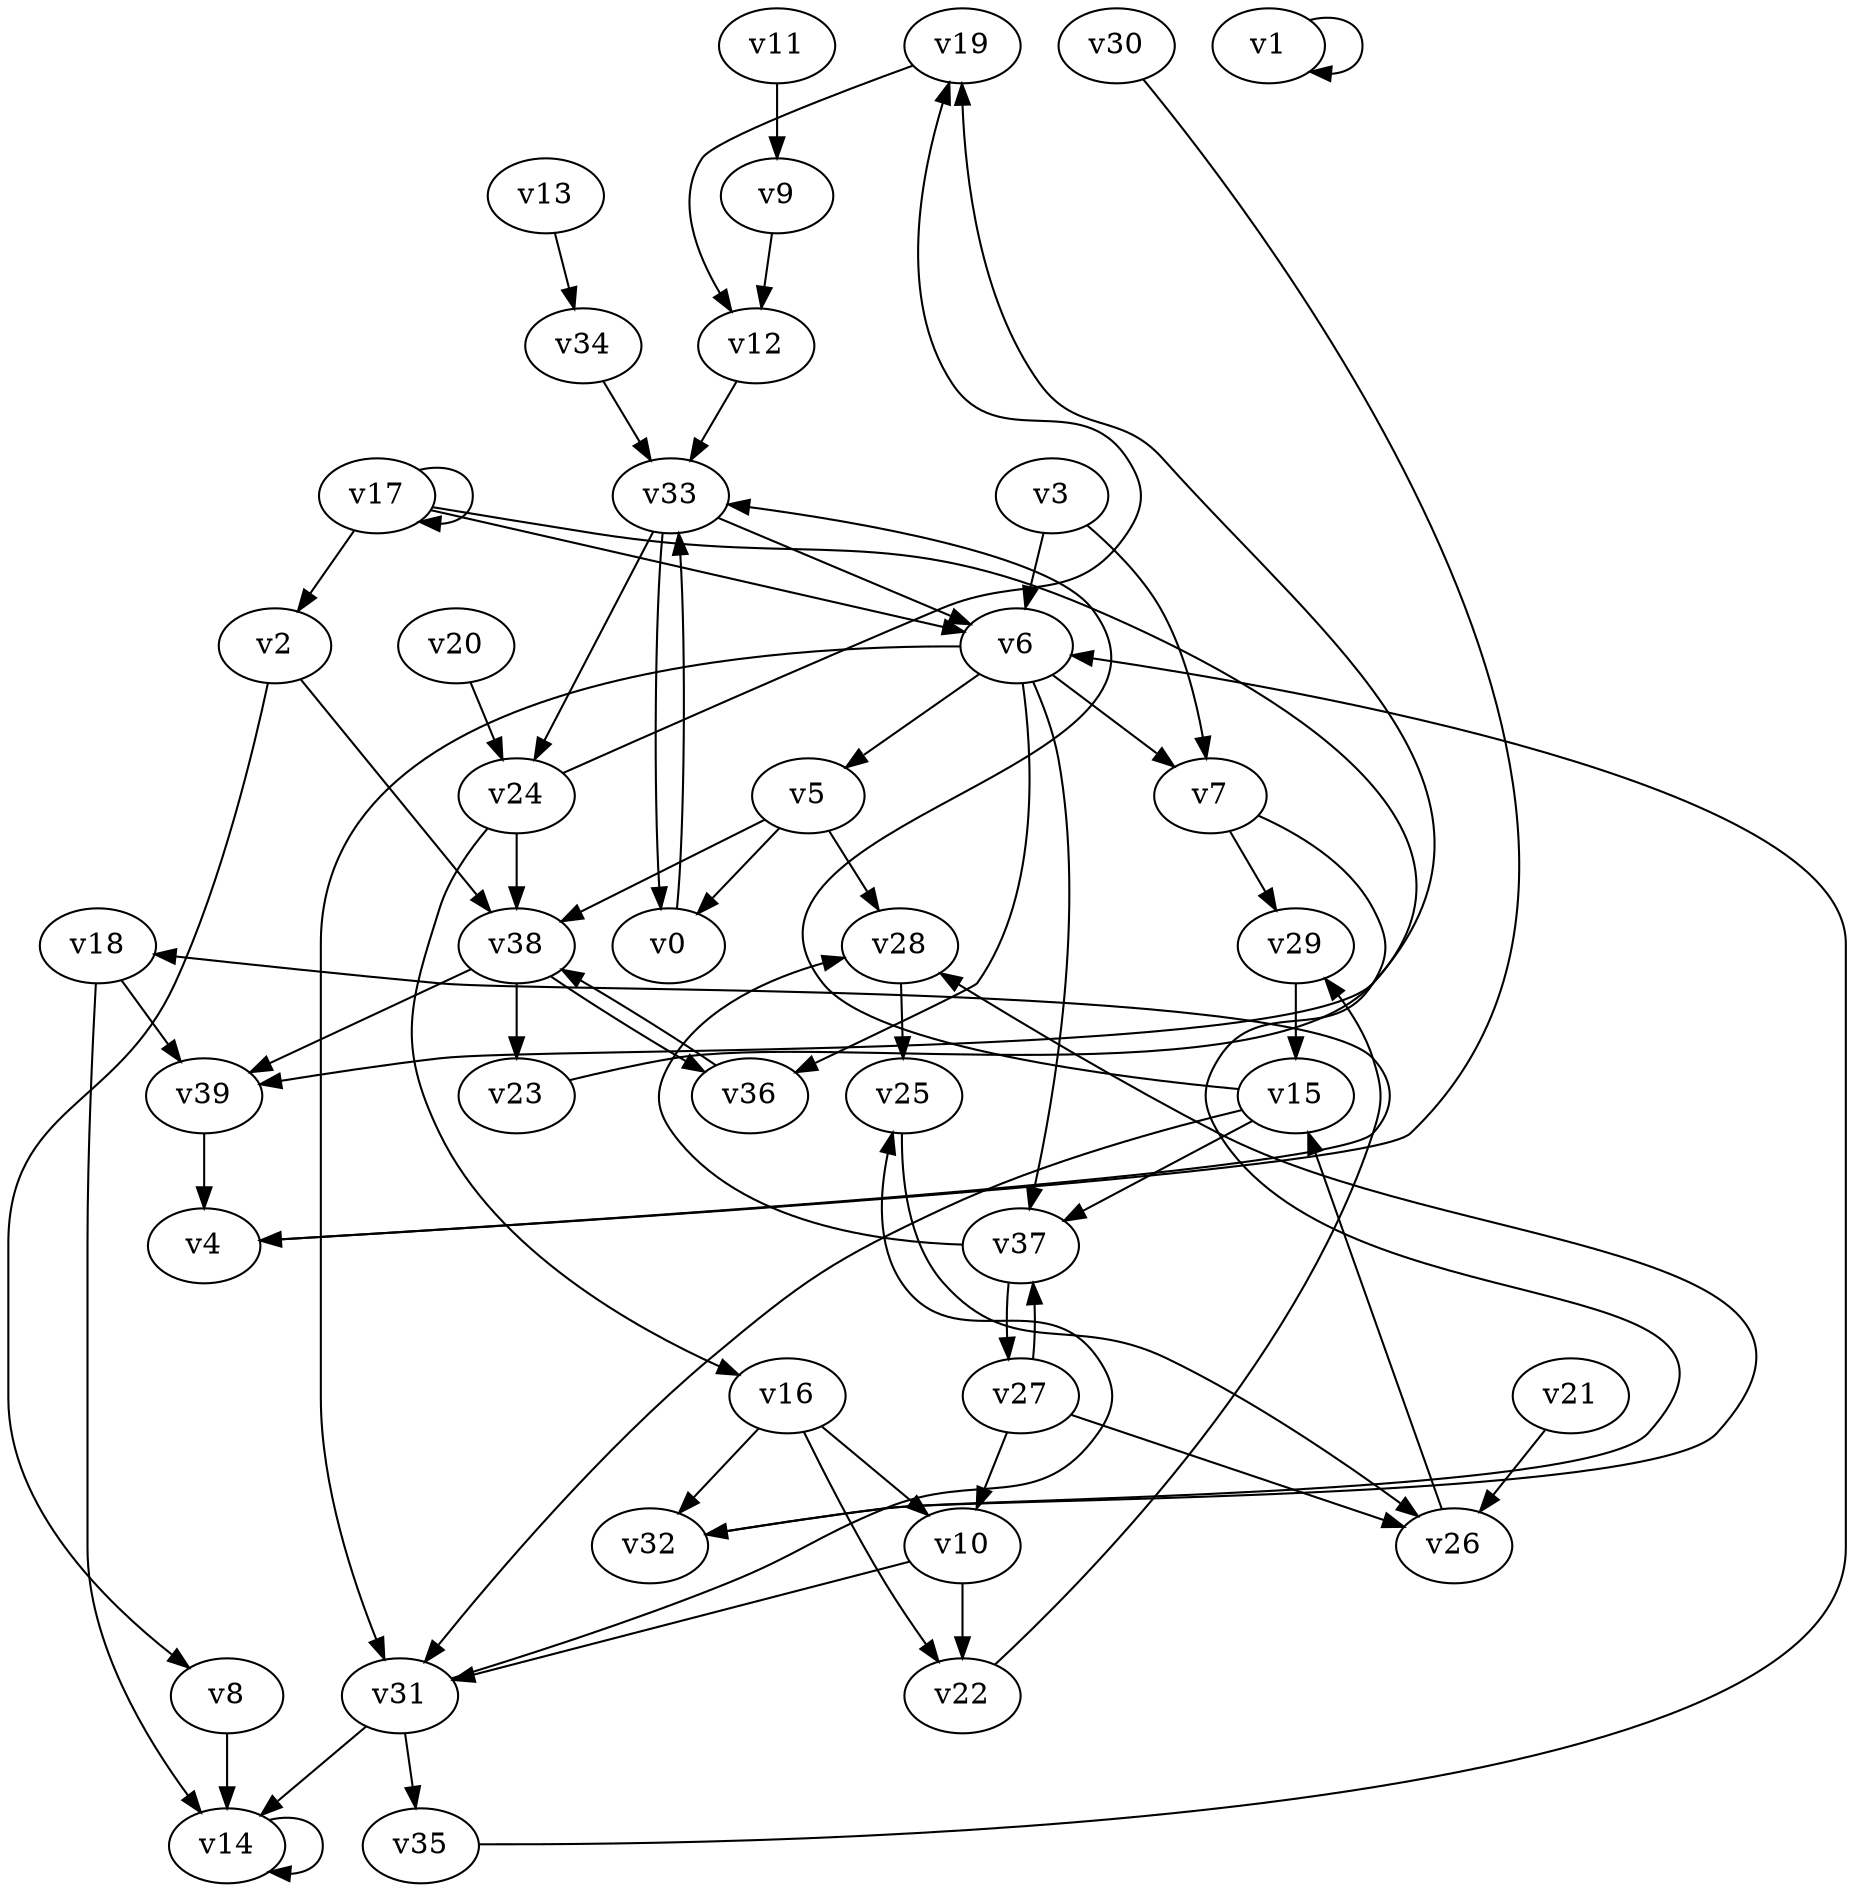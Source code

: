 // Benchmark game 57 - 40 vertices
// time_bound: 19
// targets: v37
digraph G {
    v0 [name="v0", player=1];
    v1 [name="v1", player=0];
    v2 [name="v2", player=1];
    v3 [name="v3", player=1];
    v4 [name="v4", player=1];
    v5 [name="v5", player=0];
    v6 [name="v6", player=0];
    v7 [name="v7", player=1];
    v8 [name="v8", player=0];
    v9 [name="v9", player=0];
    v10 [name="v10", player=0];
    v11 [name="v11", player=0];
    v12 [name="v12", player=0];
    v13 [name="v13", player=0];
    v14 [name="v14", player=0];
    v15 [name="v15", player=0];
    v16 [name="v16", player=1];
    v17 [name="v17", player=1];
    v18 [name="v18", player=0];
    v19 [name="v19", player=1];
    v20 [name="v20", player=1];
    v21 [name="v21", player=1];
    v22 [name="v22", player=0];
    v23 [name="v23", player=1];
    v24 [name="v24", player=1];
    v25 [name="v25", player=0];
    v26 [name="v26", player=1];
    v27 [name="v27", player=1];
    v28 [name="v28", player=1];
    v29 [name="v29", player=0];
    v30 [name="v30", player=1];
    v31 [name="v31", player=1];
    v32 [name="v32", player=1];
    v33 [name="v33", player=0];
    v34 [name="v34", player=1];
    v35 [name="v35", player=1];
    v36 [name="v36", player=1];
    v37 [name="v37", player=1, target=1];
    v38 [name="v38", player=0];
    v39 [name="v39", player=1];

    v0 -> v33 [constraint="t < 11"];
    v1 -> v1;
    v2 -> v8 [constraint="t < 6"];
    v3 -> v7;
    v4 -> v18 [constraint="t < 9"];
    v5 -> v28;
    v6 -> v5;
    v7 -> v32 [constraint="t mod 3 == 0"];
    v8 -> v14;
    v9 -> v12;
    v10 -> v22;
    v11 -> v9;
    v12 -> v33;
    v13 -> v34;
    v14 -> v14;
    v15 -> v33 [constraint="t >= 1"];
    v16 -> v10;
    v17 -> v39 [constraint="t mod 3 == 2"];
    v18 -> v39;
    v19 -> v12 [constraint="t < 9"];
    v20 -> v24;
    v21 -> v26;
    v22 -> v29;
    v23 -> v19 [constraint="t < 13"];
    v24 -> v19 [constraint="t mod 2 == 0"];
    v25 -> v26 [constraint="t < 7"];
    v26 -> v15;
    v27 -> v10;
    v28 -> v25;
    v29 -> v15;
    v30 -> v4 [constraint="t < 7"];
    v31 -> v25 [constraint="t mod 3 == 0"];
    v32 -> v28 [constraint="t < 10"];
    v33 -> v0;
    v34 -> v33;
    v35 -> v6;
    v36 -> v38;
    v37 -> v28 [constraint="t >= 5"];
    v38 -> v39;
    v39 -> v4;
    v17 -> v2;
    v24 -> v16;
    v7 -> v29;
    v27 -> v37;
    v10 -> v31;
    v18 -> v14;
    v33 -> v6;
    v5 -> v38;
    v38 -> v23;
    v15 -> v31;
    v27 -> v26;
    v3 -> v6;
    v17 -> v17;
    v16 -> v32;
    v16 -> v22;
    v5 -> v0;
    v6 -> v31;
    v15 -> v37;
    v31 -> v14;
    v37 -> v27;
    v17 -> v6;
    v31 -> v35;
    v38 -> v36;
    v24 -> v38;
    v33 -> v24;
    v2 -> v38;
    v6 -> v37;
    v6 -> v36;
    v6 -> v7;
}
